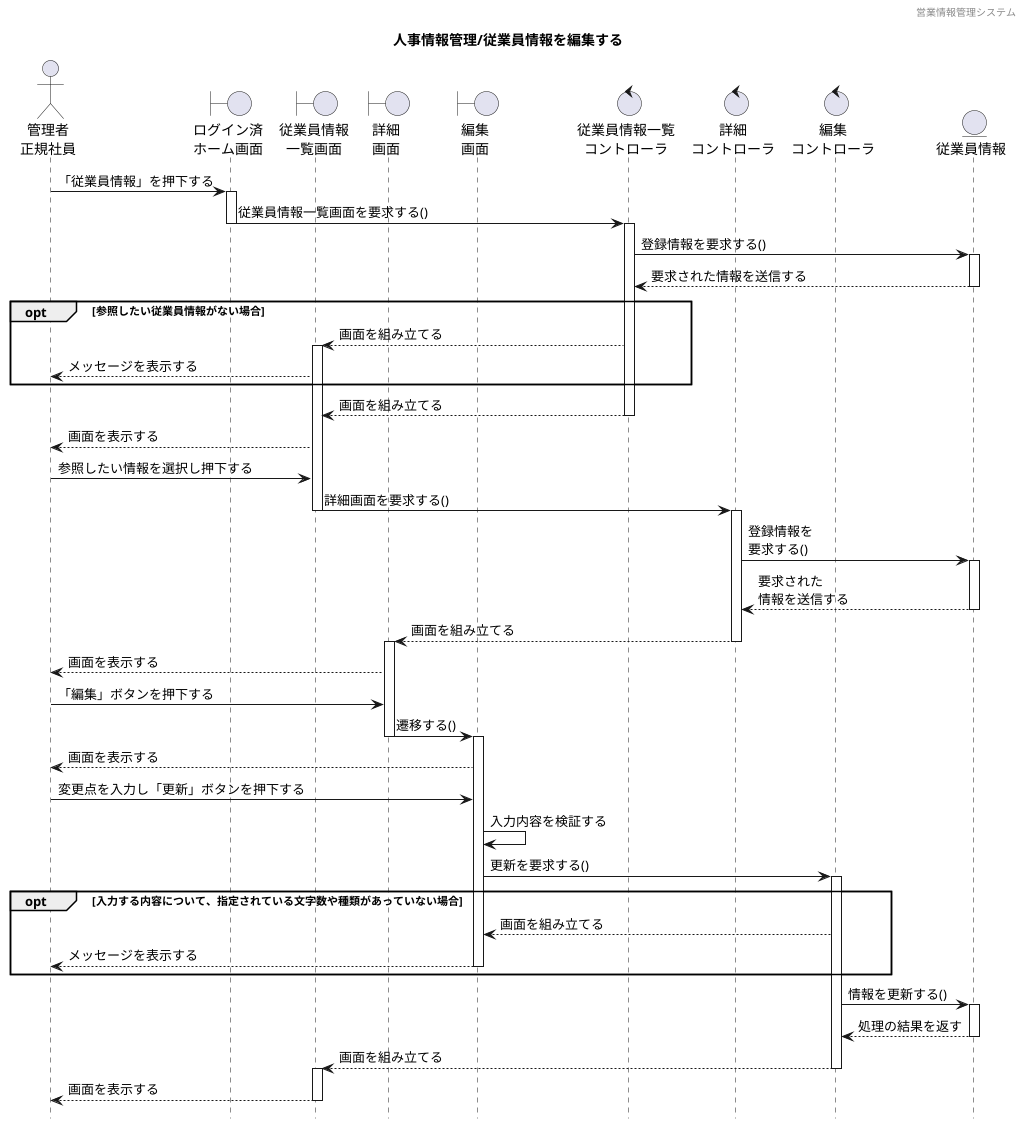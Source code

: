 @startuml ../../images/従業員情報マスタ/従業員情報管理_編集

' 下アイコン除去
hide footbox
' ヘッダー
header 営業情報管理システム
' タイトル
title 人事情報管理/従業員情報を編集する


' actor "" as 
actor "管理者\n正規社員" as a1

' boundary "" as 
boundary "ログイン済\nホーム画面" as b1
boundary "従業員情報\n一覧画面" as b2
boundary "詳細\n画面" as b3
boundary "編集\n画面" as b4

' control "" as 
control "従業員情報一覧\nコントローラ" as c1
control "詳細\nコントローラ" as c2
control "編集\nコントローラ" as c3

' entity "" as
entity "従業員情報" as e1


' ログイン済みホーム画面から一覧表示までのシーケンス
a1 -> b1 : 「従業員情報」を押下する
activate b1
b1 -> c1 : 従業員情報一覧画面を要求する()
deactivate b1
activate c1
c1 -> e1 : 登録情報を要求する()
activate e1
c1 <-- e1 : 要求された情報を送信する
deactivate e1

' 代替フロー
opt 参照したい従業員情報がない場合
b2 <-- c1 : 画面を組み立てる
activate b2
a1 <-- b2 : メッセージを表示する
end

b2 <-- c1 : 画面を組み立てる
deactivate c1





a1 <-- b2 : 画面を表示する
a1 -> b2 : 参照したい情報を選択し押下する
b2 -> c2 : 詳細画面を要求する()
deactivate b2
activate c2


c2 -> e1 : 登録情報を\n要求する()
activate e1
c2 <-- e1 : 要求された\n情報を送信する
deactivate e1
b3 <-- c2 : 画面を組み立てる
deactivate c2
activate b3
a1 <-- b3 : 画面を表示する


a1 -> b3 : 「編集」ボタンを押下する
b3 -> b4 : 遷移する()
deactivate b3
activate b4
a1 <-- b4 : 画面を表示する
a1 -> b4 : 変更点を入力し「更新」ボタンを押下する
b4 -> b4 : 入力内容を検証する
b4 -> c3 : 更新を要求する()
activate c3

' 代替フロー


opt 入力する内容について、指定されている文字数や種類があっていない場合
b4 <-- c3 : 画面を組み立てる
deactivate c1
a1 <-- b4 : メッセージを表示する
deactivate b4
end


deactivate b4
activate c3
c3 -> e1 : 情報を更新する()
activate e1
c3 <-- e1 : 処理の結果を返す
deactivate e1
b2 <-- c3 : 画面を組み立てる
deactivate c3
activate b2
a1 <-- b2 : 画面を表示する
deactivate b2


@enduml